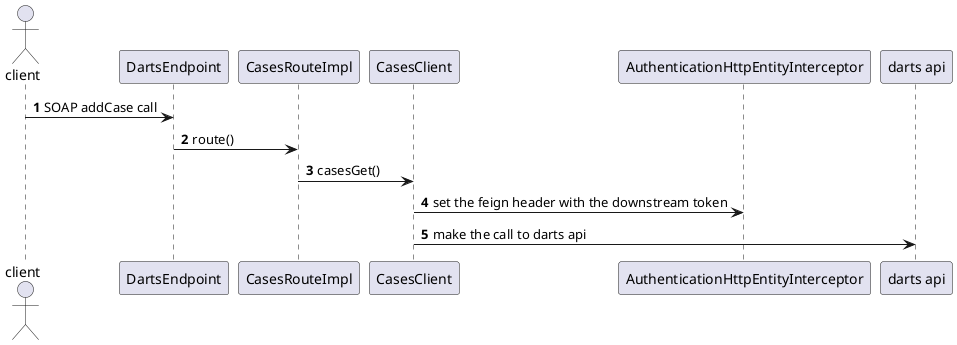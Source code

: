 @startuml
'https://plantuml.com/sequence-diagram

autonumber


actor "client"

"client" -> "DartsEndpoint" : SOAP addCase call
"DartsEndpoint" -> "CasesRouteImpl" : route()
"CasesRouteImpl" -> "CasesClient" : casesGet()
"CasesClient" -> "AuthenticationHttpEntityInterceptor" : set the feign header with the downstream token
"CasesClient" -> "darts api" : make the call to darts api
@enduml